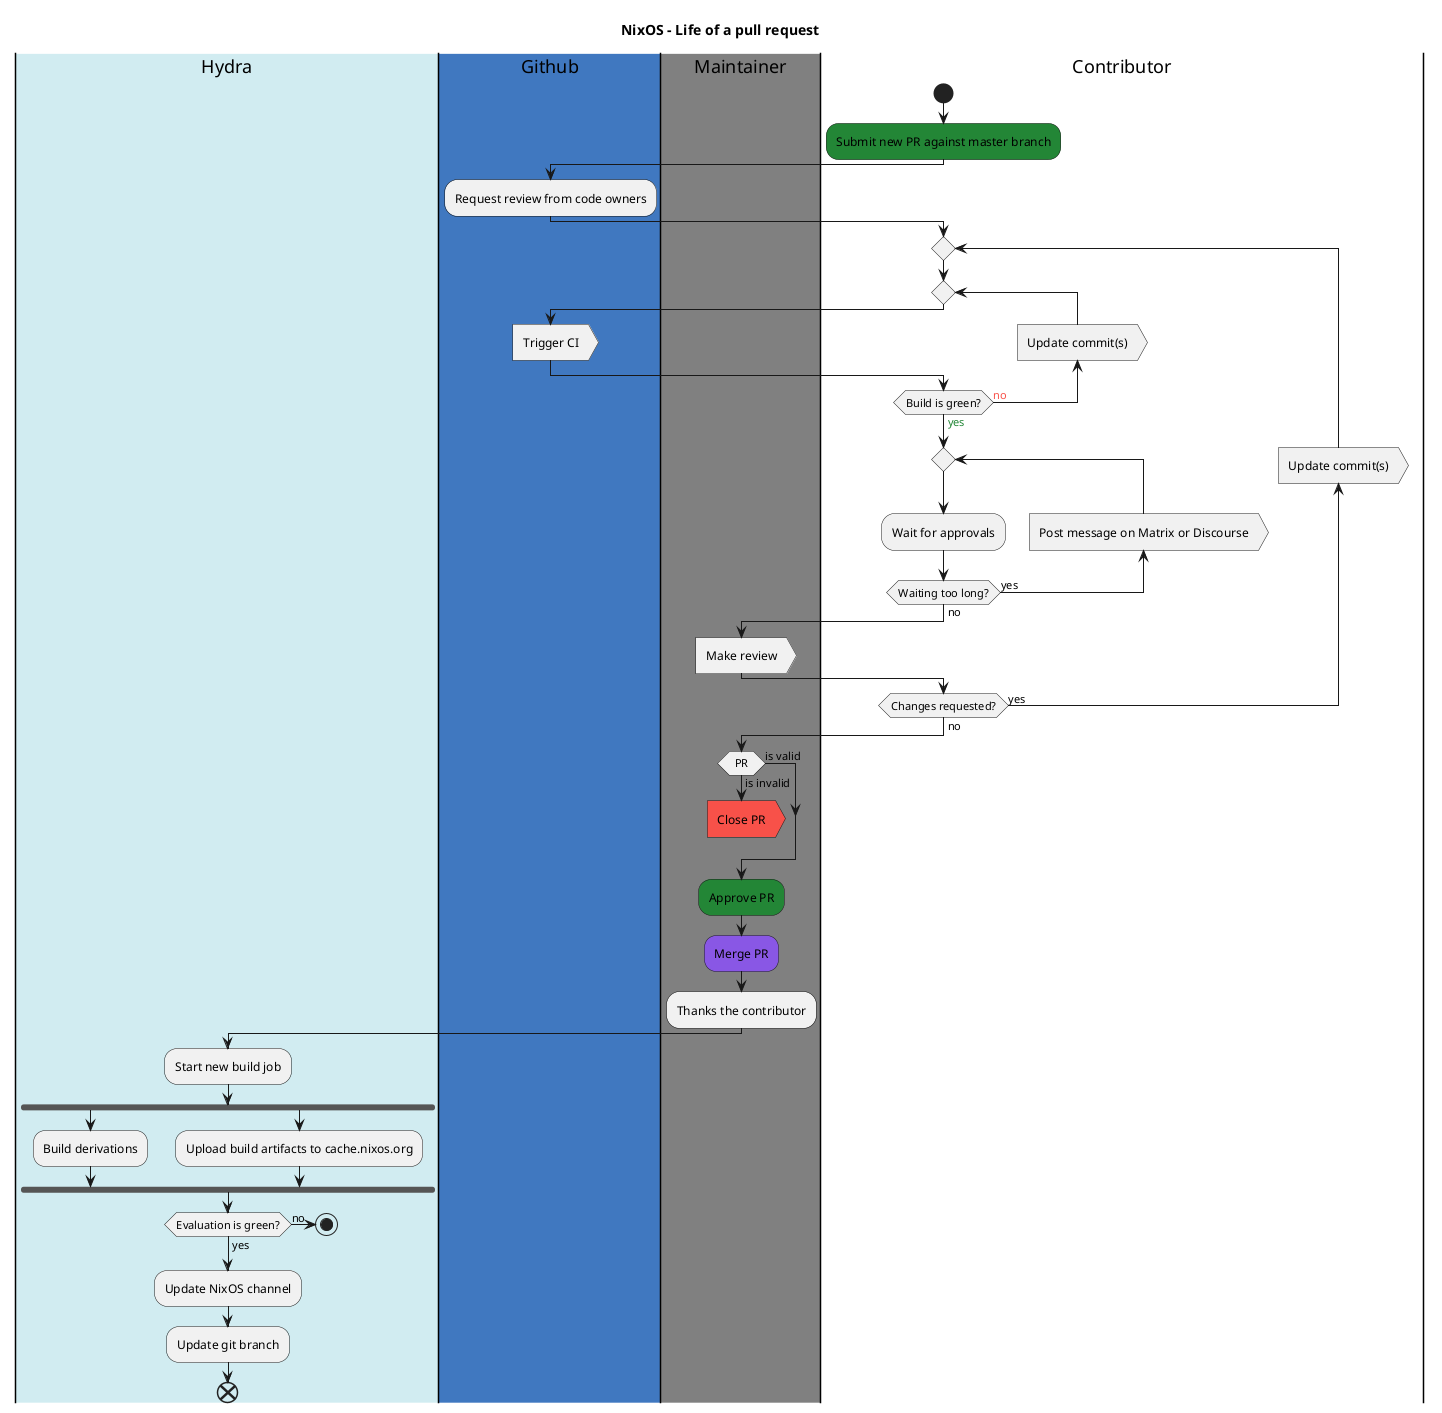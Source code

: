 @startuml Nixos - Life of a pull request

title NixOS - Life of a pull request

|#d1ecf1|Hydra|
|#4078c0|Github|
|#grey|Maintainer|
|#white|Contributor|

|Contributor|
start
  #238636:Submit new PR against master branch;

  |Github|
  :Request review from code owners;

  |Contributor|
  repeat
    repeat
      backward :Update commit(s)>
      |Github|
      :Trigger CI>
      |Contributor|
    repeat while (Build is green?) is (<color:#f85149>no) not (<color:#238636>yes)

    repeat
    :Wait for approvals;
    backward :Post message on Matrix or Discourse>
    repeat while (Waiting too long?) is (yes) not (no)
    |Maintainer|
    :Make review>
    |Contributor|
    backward :Update commit(s)>
  repeat while (Changes requested?) is (yes) not (no)
  |Maintainer|
  if (PR) is (is invalid) then
    #f85149:Close PR>
    kill
  else (is valid)
  endif
  #238636:Approve PR;

  |Maintainer|
  #8957e5:Merge PR;
  :Thanks the contributor;

  |Hydra|
  :Start new build job;
  fork
  :Build derivations;
  fork again
  :Upload build artifacts to cache.nixos.org;
  end fork
  if (Evaluation is green?) is (no) then

  stop
  else (yes)
  endif

  :Update NixOS channel;
  :Update git branch;
end
@enduml
